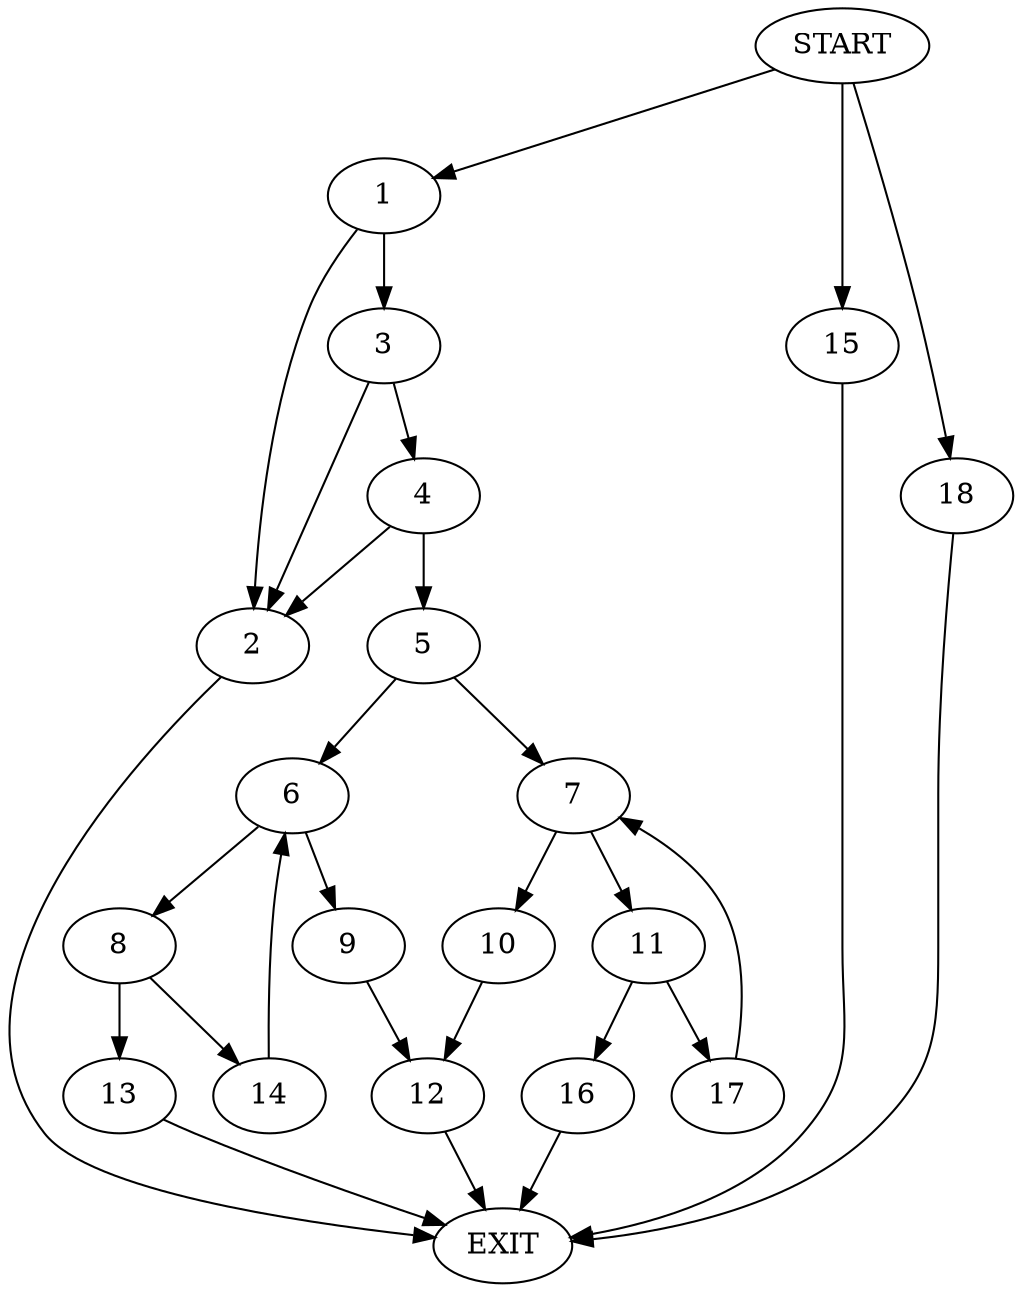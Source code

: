 digraph {
0 [label="START"]
19 [label="EXIT"]
0 -> 1
1 -> 2
1 -> 3
3 -> 2
3 -> 4
2 -> 19
4 -> 2
4 -> 5
5 -> 6
5 -> 7
6 -> 8
6 -> 9
7 -> 10
7 -> 11
9 -> 12
8 -> 13
8 -> 14
13 -> 19
14 -> 6
12 -> 19
0 -> 15
15 -> 19
11 -> 16
11 -> 17
10 -> 12
17 -> 7
16 -> 19
0 -> 18
18 -> 19
}
